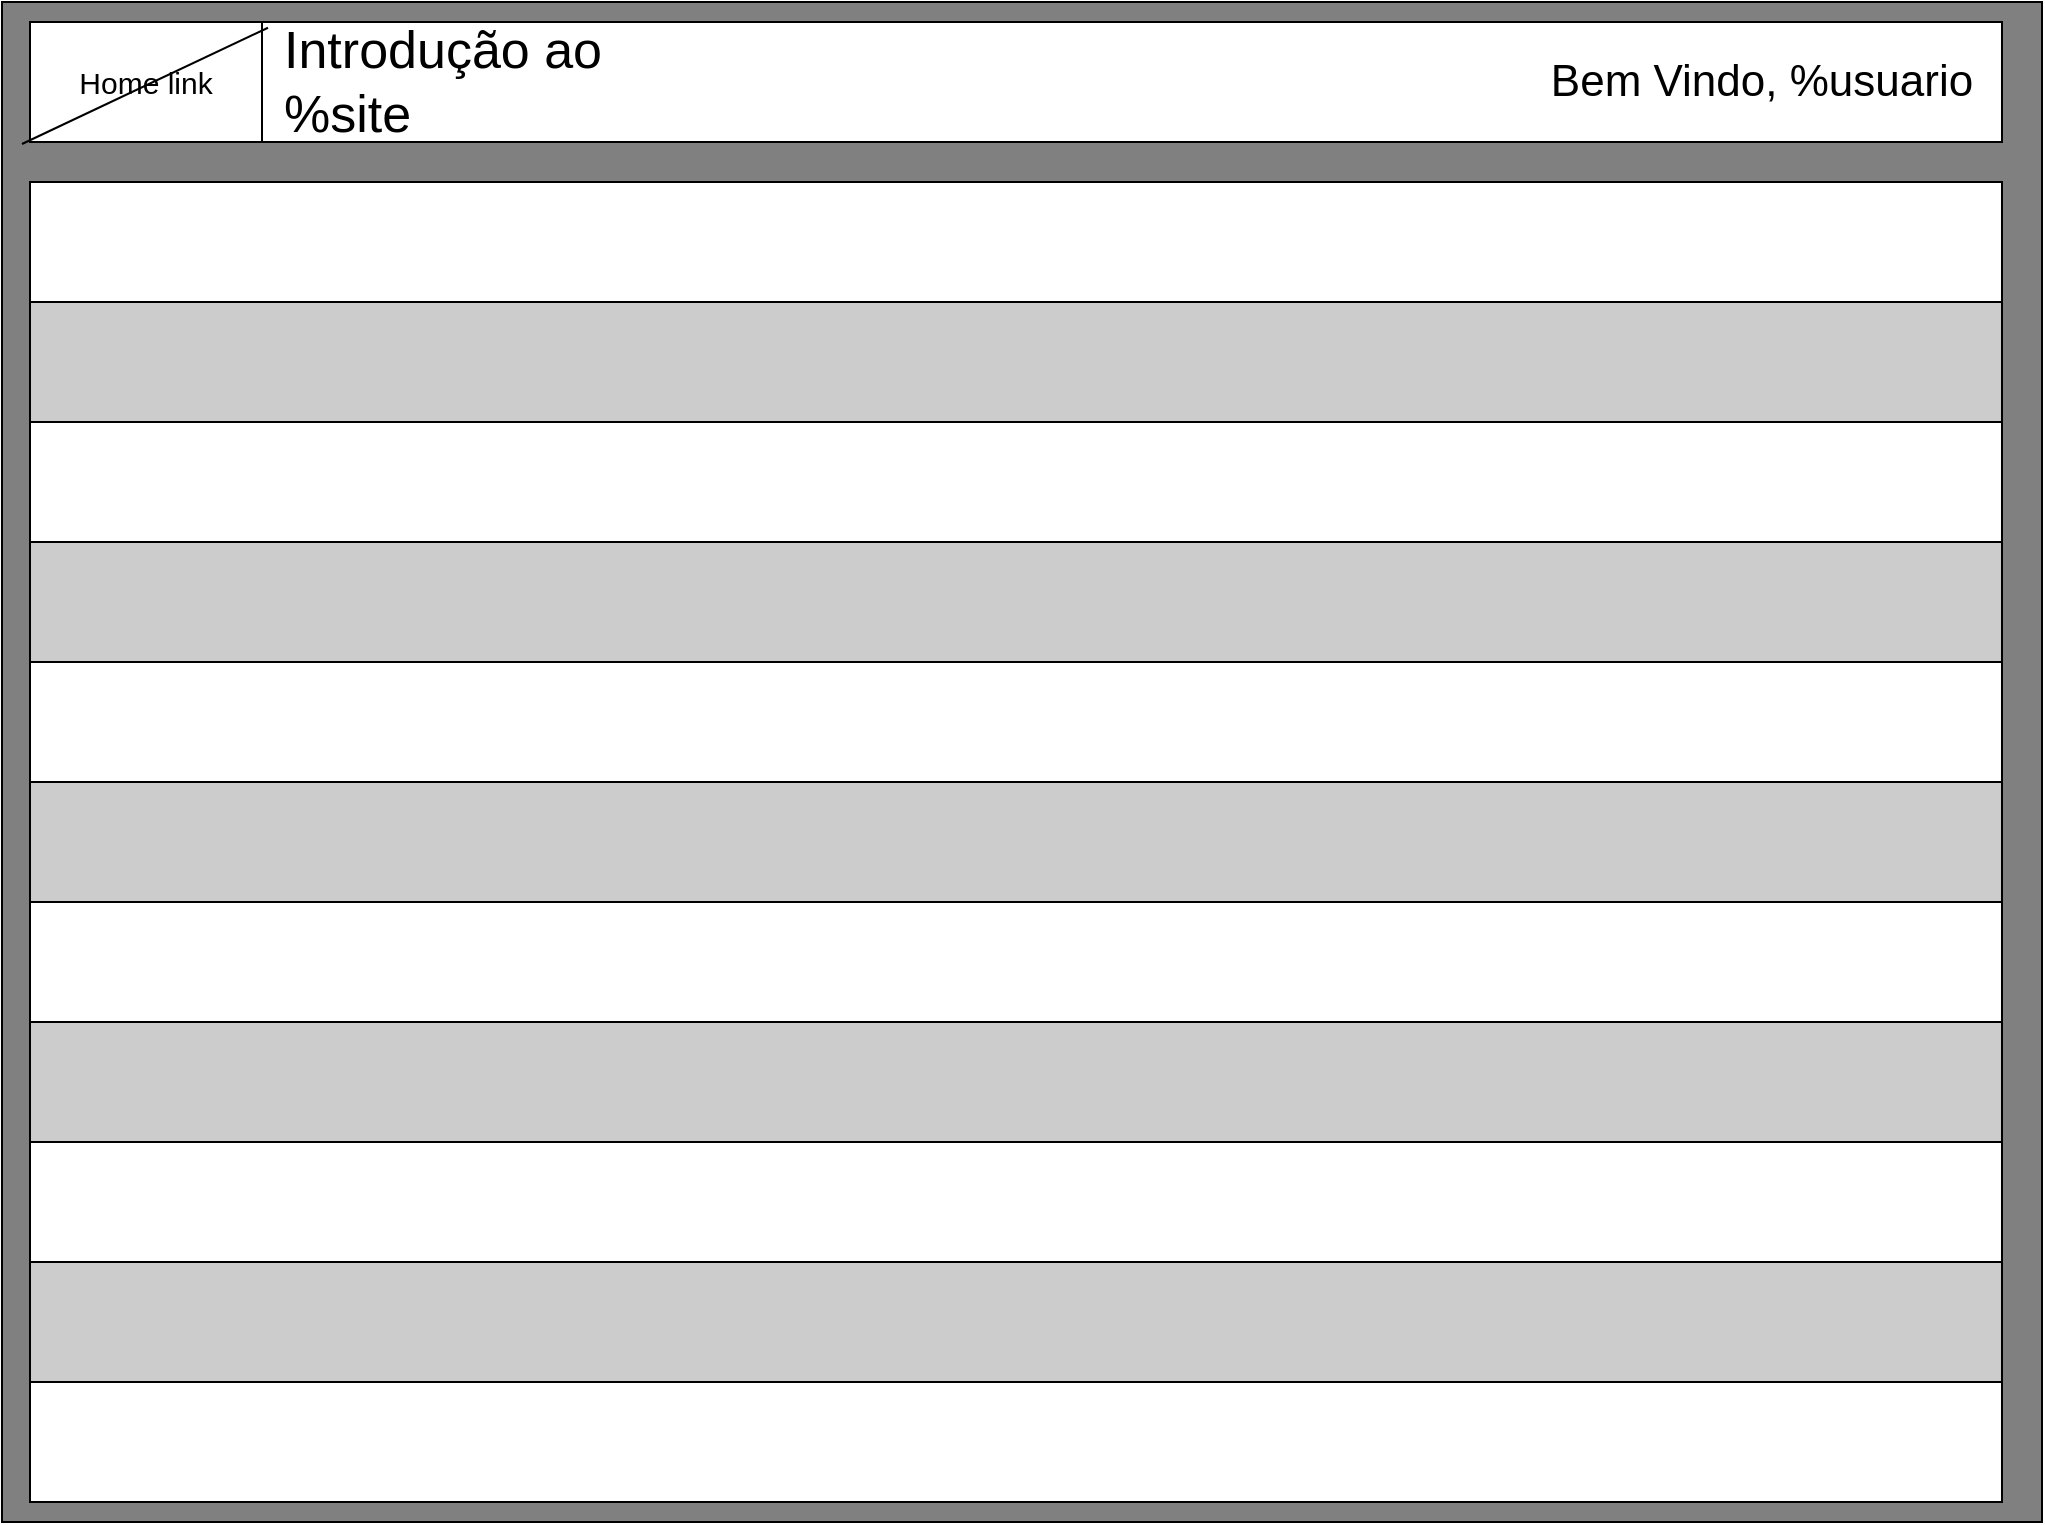 <mxfile version="10.7.0" type="device"><diagram id="lEmzvETkwDNAUXCGkwzs" name="Page-1"><mxGraphModel dx="1255" dy="1155" grid="1" gridSize="10" guides="1" tooltips="1" connect="1" arrows="1" fold="1" page="1" pageScale="1" pageWidth="827" pageHeight="1169" math="0" shadow="0"><root><mxCell id="0"/><mxCell id="1" parent="0"/><mxCell id="mYrPZsT5j6SNPnvs_w7i-1" value="" style="rounded=0;whiteSpace=wrap;html=1;fillColor=#808080;" vertex="1" parent="1"><mxGeometry x="20" y="20" width="1020" height="760" as="geometry"/></mxCell><mxCell id="mYrPZsT5j6SNPnvs_w7i-8" value="" style="rounded=0;whiteSpace=wrap;html=1;" vertex="1" parent="1"><mxGeometry x="34" y="30" width="986" height="60" as="geometry"/></mxCell><mxCell id="mYrPZsT5j6SNPnvs_w7i-11" value="&lt;div align=&quot;left&quot;&gt;Introdução ao %site&lt;br&gt;&lt;/div&gt;" style="text;html=1;strokeColor=none;fillColor=none;align=center;verticalAlign=middle;whiteSpace=wrap;rounded=0;fontSize=26;" vertex="1" parent="1"><mxGeometry x="160" y="50" width="230" height="20" as="geometry"/></mxCell><mxCell id="mYrPZsT5j6SNPnvs_w7i-12" value="Home link" style="rounded=0;whiteSpace=wrap;html=1;fontSize=15;" vertex="1" parent="1"><mxGeometry x="34" y="30" width="116" height="60" as="geometry"/></mxCell><mxCell id="mYrPZsT5j6SNPnvs_w7i-13" value="" style="endArrow=none;html=1;fontSize=15;entryX=1.026;entryY=0.048;entryDx=0;entryDy=0;entryPerimeter=0;" edge="1" parent="1" target="mYrPZsT5j6SNPnvs_w7i-12"><mxGeometry width="50" height="50" relative="1" as="geometry"><mxPoint x="30" y="91" as="sourcePoint"/><mxPoint x="50" y="20" as="targetPoint"/></mxGeometry></mxCell><mxCell id="mYrPZsT5j6SNPnvs_w7i-18" value="" style="rounded=0;whiteSpace=wrap;html=1;" vertex="1" parent="1"><mxGeometry x="34" y="110" width="986" height="650" as="geometry"/></mxCell><mxCell id="mYrPZsT5j6SNPnvs_w7i-19" value="" style="rounded=0;whiteSpace=wrap;html=1;" vertex="1" parent="1"><mxGeometry x="34" y="110" width="986" height="60" as="geometry"/></mxCell><mxCell id="mYrPZsT5j6SNPnvs_w7i-20" value="" style="rounded=0;whiteSpace=wrap;html=1;fillColor=#CCCCCC;" vertex="1" parent="1"><mxGeometry x="34" y="170" width="986" height="60" as="geometry"/></mxCell><mxCell id="mYrPZsT5j6SNPnvs_w7i-22" value="" style="rounded=0;whiteSpace=wrap;html=1;" vertex="1" parent="1"><mxGeometry x="34" y="230" width="986" height="60" as="geometry"/></mxCell><mxCell id="mYrPZsT5j6SNPnvs_w7i-23" value="" style="rounded=0;whiteSpace=wrap;html=1;fillColor=#CCCCCC;" vertex="1" parent="1"><mxGeometry x="34" y="290" width="986" height="60" as="geometry"/></mxCell><mxCell id="mYrPZsT5j6SNPnvs_w7i-26" value="" style="rounded=0;whiteSpace=wrap;html=1;" vertex="1" parent="1"><mxGeometry x="34" y="350" width="986" height="60" as="geometry"/></mxCell><mxCell id="mYrPZsT5j6SNPnvs_w7i-27" value="" style="rounded=0;whiteSpace=wrap;html=1;fillColor=#CCCCCC;" vertex="1" parent="1"><mxGeometry x="34" y="410" width="986" height="60" as="geometry"/></mxCell><mxCell id="mYrPZsT5j6SNPnvs_w7i-28" value="" style="rounded=0;whiteSpace=wrap;html=1;" vertex="1" parent="1"><mxGeometry x="34" y="470" width="986" height="60" as="geometry"/></mxCell><mxCell id="mYrPZsT5j6SNPnvs_w7i-29" value="" style="rounded=0;whiteSpace=wrap;html=1;fillColor=#CCCCCC;" vertex="1" parent="1"><mxGeometry x="34" y="530" width="986" height="60" as="geometry"/></mxCell><mxCell id="mYrPZsT5j6SNPnvs_w7i-30" value="" style="rounded=0;whiteSpace=wrap;html=1;" vertex="1" parent="1"><mxGeometry x="34" y="590" width="986" height="60" as="geometry"/></mxCell><mxCell id="mYrPZsT5j6SNPnvs_w7i-31" value="" style="rounded=0;whiteSpace=wrap;html=1;fillColor=#CCCCCC;" vertex="1" parent="1"><mxGeometry x="34" y="650" width="986" height="60" as="geometry"/></mxCell><mxCell id="mYrPZsT5j6SNPnvs_w7i-32" value="" style="rounded=0;whiteSpace=wrap;html=1;" vertex="1" parent="1"><mxGeometry x="34" y="710" width="986" height="60" as="geometry"/></mxCell><mxCell id="mYrPZsT5j6SNPnvs_w7i-33" value="Bem Vindo, %usuario" style="text;html=1;strokeColor=none;fillColor=none;align=center;verticalAlign=middle;whiteSpace=wrap;rounded=0;fontSize=22;" vertex="1" parent="1"><mxGeometry x="790" y="50" width="220" height="20" as="geometry"/></mxCell></root></mxGraphModel></diagram></mxfile>